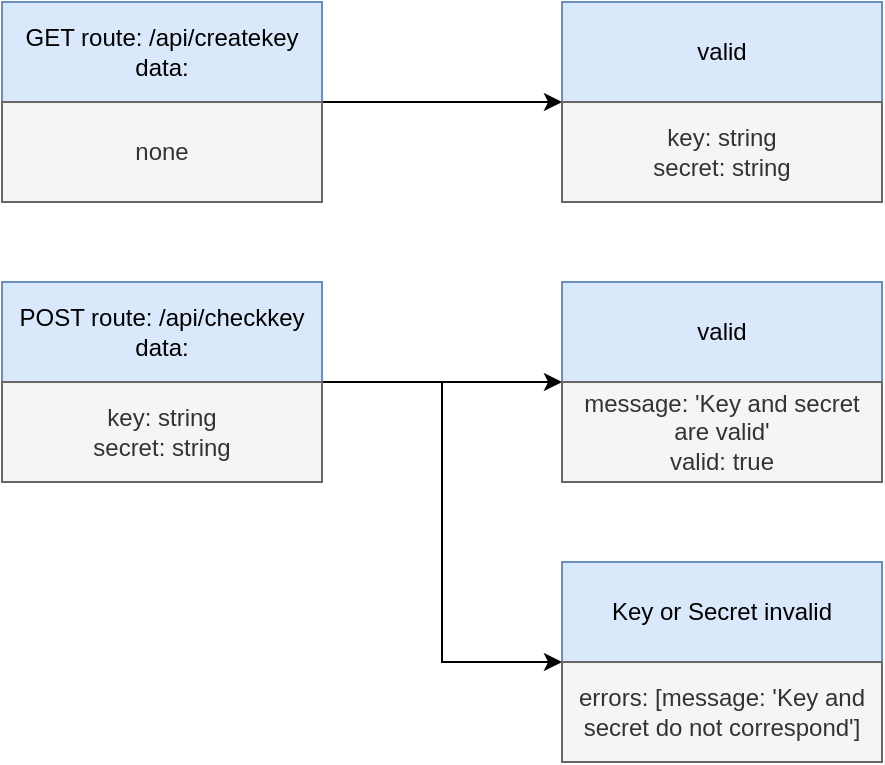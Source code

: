 <mxfile version="20.6.0" type="github" pages="2">
  <diagram id="1RmCEsvIRTioDbADr_iF" name="API">
    <mxGraphModel dx="1018" dy="605" grid="1" gridSize="10" guides="1" tooltips="1" connect="1" arrows="1" fold="1" page="1" pageScale="1" pageWidth="827" pageHeight="1169" math="0" shadow="0">
      <root>
        <mxCell id="0" />
        <mxCell id="1" parent="0" />
        <mxCell id="eG3wp-GFeY71W6TZEe_d-7" style="edgeStyle=orthogonalEdgeStyle;rounded=0;orthogonalLoop=1;jettySize=auto;html=1;exitX=1;exitY=1;exitDx=0;exitDy=0;entryX=0;entryY=1;entryDx=0;entryDy=0;" parent="1" source="eG3wp-GFeY71W6TZEe_d-1" target="eG3wp-GFeY71W6TZEe_d-5" edge="1">
          <mxGeometry relative="1" as="geometry">
            <Array as="points">
              <mxPoint x="260" y="90" />
              <mxPoint x="260" y="90" />
            </Array>
          </mxGeometry>
        </mxCell>
        <mxCell id="eG3wp-GFeY71W6TZEe_d-1" value="GET route: /api/createkey&lt;br&gt;data:" style="rounded=0;whiteSpace=wrap;html=1;fillColor=#dae8fc;strokeColor=#6c8ebf;" parent="1" vertex="1">
          <mxGeometry x="40" y="40" width="160" height="50" as="geometry" />
        </mxCell>
        <mxCell id="eG3wp-GFeY71W6TZEe_d-4" value="none" style="rounded=0;whiteSpace=wrap;html=1;fillColor=#f5f5f5;strokeColor=#666666;fontColor=#333333;" parent="1" vertex="1">
          <mxGeometry x="40" y="90" width="160" height="50" as="geometry" />
        </mxCell>
        <mxCell id="eG3wp-GFeY71W6TZEe_d-5" value="valid" style="rounded=0;whiteSpace=wrap;html=1;fillColor=#dae8fc;strokeColor=#6c8ebf;" parent="1" vertex="1">
          <mxGeometry x="320" y="40" width="160" height="50" as="geometry" />
        </mxCell>
        <mxCell id="eG3wp-GFeY71W6TZEe_d-6" value="key: string&lt;br&gt;secret: string" style="rounded=0;whiteSpace=wrap;html=1;fillColor=#f5f5f5;strokeColor=#666666;fontColor=#333333;" parent="1" vertex="1">
          <mxGeometry x="320" y="90" width="160" height="50" as="geometry" />
        </mxCell>
        <mxCell id="eG3wp-GFeY71W6TZEe_d-8" style="edgeStyle=orthogonalEdgeStyle;rounded=0;orthogonalLoop=1;jettySize=auto;html=1;exitX=1;exitY=1;exitDx=0;exitDy=0;entryX=0;entryY=1;entryDx=0;entryDy=0;" parent="1" source="eG3wp-GFeY71W6TZEe_d-9" target="eG3wp-GFeY71W6TZEe_d-11" edge="1">
          <mxGeometry relative="1" as="geometry">
            <Array as="points">
              <mxPoint x="260" y="230" />
              <mxPoint x="260" y="230" />
            </Array>
          </mxGeometry>
        </mxCell>
        <mxCell id="eG3wp-GFeY71W6TZEe_d-9" value="POST route: /api/checkkey&lt;br&gt;data:" style="rounded=0;whiteSpace=wrap;html=1;fillColor=#dae8fc;strokeColor=#6c8ebf;" parent="1" vertex="1">
          <mxGeometry x="40" y="180" width="160" height="50" as="geometry" />
        </mxCell>
        <mxCell id="eG3wp-GFeY71W6TZEe_d-11" value="valid" style="rounded=0;whiteSpace=wrap;html=1;fillColor=#dae8fc;strokeColor=#6c8ebf;" parent="1" vertex="1">
          <mxGeometry x="320" y="180" width="160" height="50" as="geometry" />
        </mxCell>
        <mxCell id="eG3wp-GFeY71W6TZEe_d-12" value="message: &#39;Key and secret are valid&#39;&lt;br&gt;valid: true" style="rounded=0;whiteSpace=wrap;html=1;fillColor=#f5f5f5;strokeColor=#666666;fontColor=#333333;align=center;" parent="1" vertex="1">
          <mxGeometry x="320" y="230" width="160" height="50" as="geometry" />
        </mxCell>
        <mxCell id="eG3wp-GFeY71W6TZEe_d-18" style="edgeStyle=orthogonalEdgeStyle;rounded=0;orthogonalLoop=1;jettySize=auto;html=1;exitX=1;exitY=0;exitDx=0;exitDy=0;entryX=0;entryY=0;entryDx=0;entryDy=0;" parent="1" source="eG3wp-GFeY71W6TZEe_d-13" target="eG3wp-GFeY71W6TZEe_d-16" edge="1">
          <mxGeometry relative="1" as="geometry">
            <Array as="points">
              <mxPoint x="260" y="230" />
              <mxPoint x="260" y="370" />
            </Array>
          </mxGeometry>
        </mxCell>
        <mxCell id="eG3wp-GFeY71W6TZEe_d-13" value="key: string&lt;br&gt;secret: string" style="rounded=0;whiteSpace=wrap;html=1;fillColor=#f5f5f5;strokeColor=#666666;fontColor=#333333;" parent="1" vertex="1">
          <mxGeometry x="40" y="230" width="160" height="50" as="geometry" />
        </mxCell>
        <mxCell id="eG3wp-GFeY71W6TZEe_d-15" value="Key or Secret invalid" style="rounded=0;whiteSpace=wrap;html=1;fillColor=#dae8fc;strokeColor=#6c8ebf;" parent="1" vertex="1">
          <mxGeometry x="320" y="320" width="160" height="50" as="geometry" />
        </mxCell>
        <mxCell id="eG3wp-GFeY71W6TZEe_d-16" value="errors: [message: &#39;Key and secret do not correspond&#39;]" style="rounded=0;whiteSpace=wrap;html=1;fillColor=#f5f5f5;strokeColor=#666666;fontColor=#333333;align=center;" parent="1" vertex="1">
          <mxGeometry x="320" y="370" width="160" height="50" as="geometry" />
        </mxCell>
      </root>
    </mxGraphModel>
  </diagram>
  <diagram id="NqIQ0bjF_8kHgQeIpFv1" name="Auth">
    <mxGraphModel dx="1018" dy="605" grid="1" gridSize="10" guides="1" tooltips="1" connect="1" arrows="1" fold="1" page="1" pageScale="1" pageWidth="827" pageHeight="1169" math="0" shadow="0">
      <root>
        <mxCell id="0" />
        <mxCell id="1" parent="0" />
      </root>
    </mxGraphModel>
  </diagram>
</mxfile>
